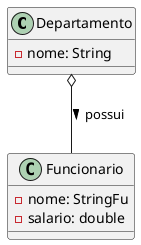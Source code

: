 @startuml
class Departamento {
    - nome: String
}

class Funcionario {
    - nome: StringFu
    - salario: double
}

Departamento o-- Funcionario : possui >
@enduml
